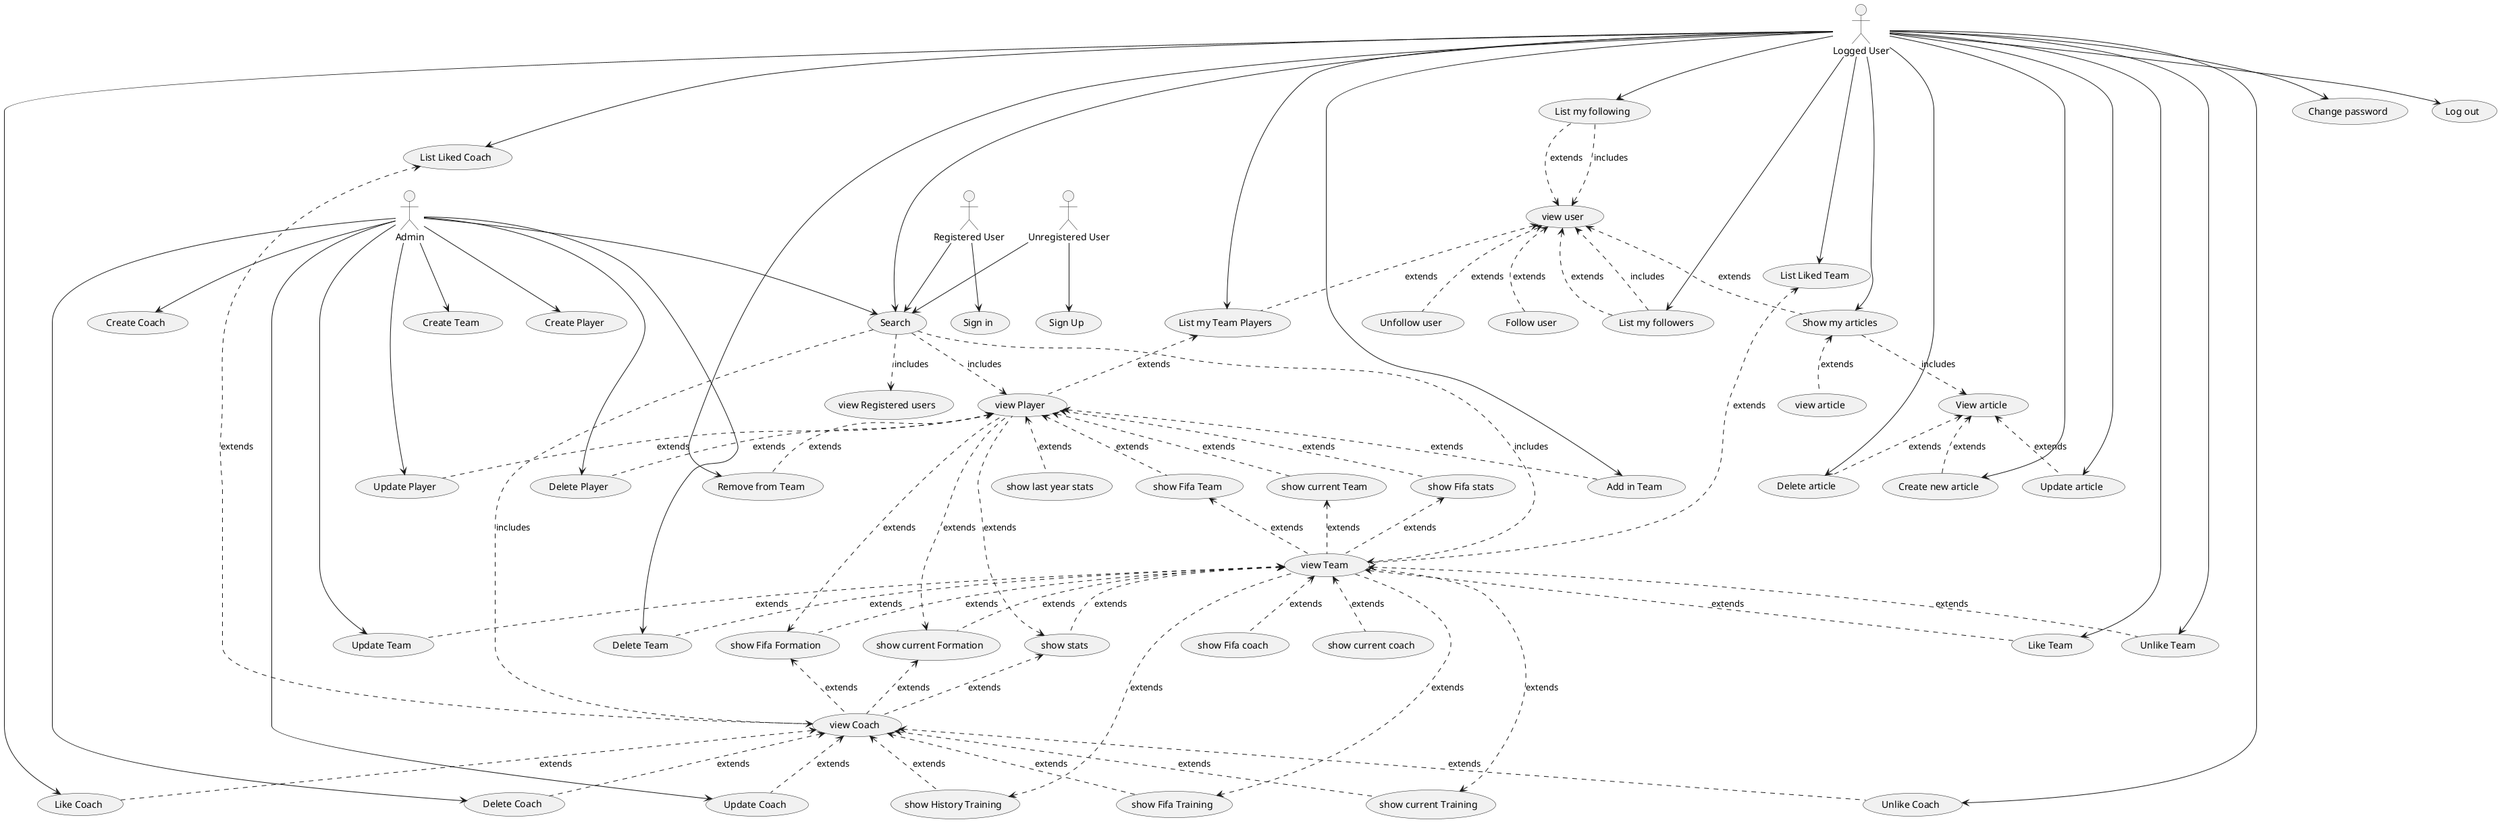 @startuml
actor "Registered User" as RegisteredUser
actor "Unregistered User" as UnregisteredUser
actor "Logged User" as LoggedUser
actor "Admin" as Admin

RegisteredUser --> (Sign in)
UnregisteredUser --> (Sign Up)

RegisteredUser -->(Search)
UnregisteredUser -->(Search)
Admin -->(Search)
Admin -->(Create Team)
Admin -->(Create Player)
Admin -->(Create Coach)
Admin -->(Update Team)
Admin -->(Update Player)
Admin -->(Update Coach)
Admin -->(Delete Team)
Admin -->(Delete Player)
Admin -->(Delete Coach)

LoggedUser --> (Search)

LoggedUser --> (Show my articles)
LoggedUser --> (Create new article)
LoggedUser --> (Delete article)
LoggedUser --> (Update article)
LoggedUser --> (List my following)
LoggedUser --> (List my followers)
LoggedUser --> (List my Team Players)
LoggedUser --> (List Liked Coach)
LoggedUser --> (List Liked Team)
LoggedUser --> (Add in Team)
LoggedUser --> (Remove from Team)
LoggedUser --> (Like Coach)
LoggedUser --> (Like Team)
LoggedUser --> (Unlike Coach)
LoggedUser --> (Unlike Team)
LoggedUser --> (Change password)
LoggedUser --> (Log out)



(List my Team Players) <..(view Player) : extends
(Show my articles)<..(view article) : extends
(List Liked Coach) <..(view Coach) : extends
(List Liked Team) <..(view Team) : extends

(Show my articles) ..> (View article) : includes
(View article) <.. (Create new article) : extends
(View article) <.. (Update article) : extends
(View article) <.. (Delete article) : extends


(List my following) ..> (view user) : includes
(List my followers) ..> (view user) : includes
(view user) <.. (Unfollow user) : extends
(view user) <.. (Follow user) : extends
(view user) <.. (Show my articles) : extends
(view user) <.. (List my following) : extends
(view user) <.. (List my followers) : extends
(view user) <.. (List my Team Players) : extends

(Search) ..> (view Team) : includes
(view Team) <.. (Like Team) : extends
(view Team) <.. (Unlike Team) : extends
(view Team) <.. (show stats): extends
(view Team) <.. (show Fifa Formation): extends
(view Team) <.. (show current Formation): extends
(view Team) <.. (show Fifa coach) : extends
(view Team) <.. (show current coach) : extends
(view Team) <.. (Delete Team) : extends
(view Team) <.. (Update Team) : extends

(show Fifa Formation) <.. (view Player) :extends
(show Fifa Formation) <.. (view Coach) :extends
(show current Formation) <.. (view Player) :extends
(show current Formation) <.. (view Coach) :extends
(show stats) <.. (view Player) :extends
(show stats) <.. (view Coach) :extends

(Search) ..> (view Player) : includes
(view Player) <.. (Add in Team) : extends
(view Player) <.. (Remove from Team) : extends
(view Player) <.. (show last year stats) : extends
(view Player) <.. (show Fifa stats) : extends
(view Player) <.. (show Fifa Team) : extends
(view Player) <.. (show current Team) : extends
(view Player) <.. (Delete Player) : extends
(view Player) <.. (Update Player) : extends

(show Fifa stats) <.. (view Team) : extends
(show Fifa Team) <.. (view Team) : extends
(show current Team) <.. (view Team) : extends

(Search) ..> (view Coach) : includes
(view Coach) <.. (Like Coach): extends
(view Coach) <.. (Unlike Coach): extends
(view Coach) <.. (show current Training) :extends
(view Coach) <.. (show Fifa Training) :extends
(view Coach) <.. (show History Training) :extends
(view Coach) <.. (Delete Coach) : extends
(view Coach) <.. (Update Coach) : extends


(show current Training) <..(view Team):extends
(show Fifa Training) <..(view Team):extends
(show History Training) <..(view Team):extends

(Search) ..> (view Registered users): includes
@enduml
